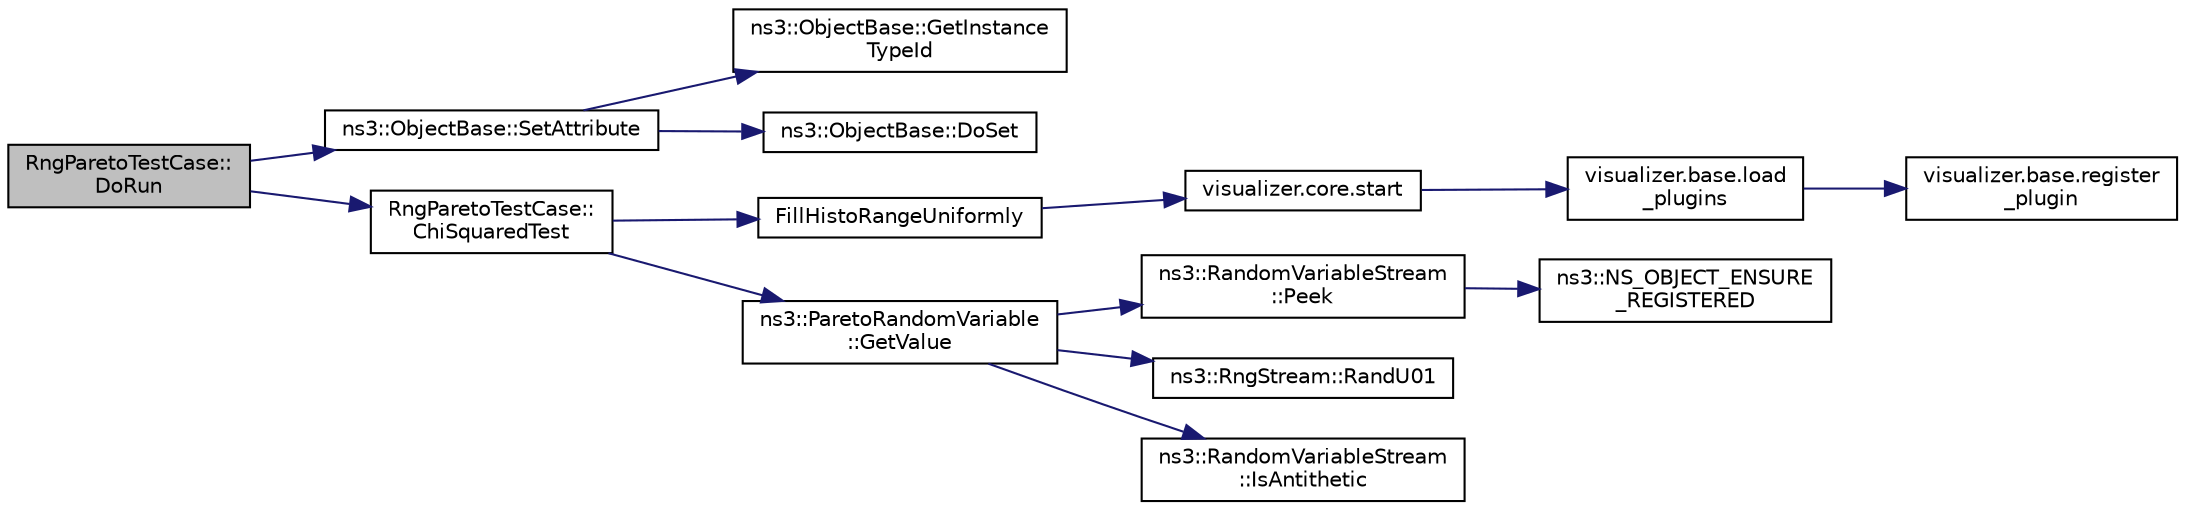 digraph "RngParetoTestCase::DoRun"
{
  edge [fontname="Helvetica",fontsize="10",labelfontname="Helvetica",labelfontsize="10"];
  node [fontname="Helvetica",fontsize="10",shape=record];
  rankdir="LR";
  Node1 [label="RngParetoTestCase::\lDoRun",height=0.2,width=0.4,color="black", fillcolor="grey75", style="filled", fontcolor="black"];
  Node1 -> Node2 [color="midnightblue",fontsize="10",style="solid"];
  Node2 [label="ns3::ObjectBase::SetAttribute",height=0.2,width=0.4,color="black", fillcolor="white", style="filled",URL="$d2/dac/classns3_1_1ObjectBase.html#ac60245d3ea4123bbc9b1d391f1f6592f"];
  Node2 -> Node3 [color="midnightblue",fontsize="10",style="solid"];
  Node3 [label="ns3::ObjectBase::GetInstance\lTypeId",height=0.2,width=0.4,color="black", fillcolor="white", style="filled",URL="$d2/dac/classns3_1_1ObjectBase.html#abe5b43a6f5b99a92a4c3122db31f06fb"];
  Node2 -> Node4 [color="midnightblue",fontsize="10",style="solid"];
  Node4 [label="ns3::ObjectBase::DoSet",height=0.2,width=0.4,color="black", fillcolor="white", style="filled",URL="$d2/dac/classns3_1_1ObjectBase.html#afe5f2f7b2fabc99aa33f9bb434e3b695"];
  Node1 -> Node5 [color="midnightblue",fontsize="10",style="solid"];
  Node5 [label="RngParetoTestCase::\lChiSquaredTest",height=0.2,width=0.4,color="black", fillcolor="white", style="filled",URL="$d5/d35/classRngParetoTestCase.html#a1b1a890069145d6fa0f9626d094ea57d"];
  Node5 -> Node6 [color="midnightblue",fontsize="10",style="solid"];
  Node6 [label="FillHistoRangeUniformly",height=0.2,width=0.4,color="black", fillcolor="white", style="filled",URL="$d5/d7e/rng-test-suite_8cc.html#ac2abe44da5ad81e1927f899392de4ada"];
  Node6 -> Node7 [color="midnightblue",fontsize="10",style="solid"];
  Node7 [label="visualizer.core.start",height=0.2,width=0.4,color="black", fillcolor="white", style="filled",URL="$df/d6c/namespacevisualizer_1_1core.html#a2a35e5d8a34af358b508dac8635754e0"];
  Node7 -> Node8 [color="midnightblue",fontsize="10",style="solid"];
  Node8 [label="visualizer.base.load\l_plugins",height=0.2,width=0.4,color="black", fillcolor="white", style="filled",URL="$d4/d39/namespacevisualizer_1_1base.html#ad171497a5ff1afe0a73bedaebf35448f"];
  Node8 -> Node9 [color="midnightblue",fontsize="10",style="solid"];
  Node9 [label="visualizer.base.register\l_plugin",height=0.2,width=0.4,color="black", fillcolor="white", style="filled",URL="$d4/d39/namespacevisualizer_1_1base.html#a6b0ffcff1e17ec4027496f50177e5b9e"];
  Node5 -> Node10 [color="midnightblue",fontsize="10",style="solid"];
  Node10 [label="ns3::ParetoRandomVariable\l::GetValue",height=0.2,width=0.4,color="black", fillcolor="white", style="filled",URL="$dd/d2e/classns3_1_1ParetoRandomVariable.html#a382e896b56412a86d009c4ec6140c2c5",tooltip="Returns a random double from a Pareto distribution with the specified scale, shape, and upper bound. "];
  Node10 -> Node11 [color="midnightblue",fontsize="10",style="solid"];
  Node11 [label="ns3::RandomVariableStream\l::Peek",height=0.2,width=0.4,color="black", fillcolor="white", style="filled",URL="$dc/daa/classns3_1_1RandomVariableStream.html#ac5aa8d691c061bcc88a909dc9b479222",tooltip="Get the pointer to the underlying RNG stream. "];
  Node11 -> Node12 [color="midnightblue",fontsize="10",style="solid"];
  Node12 [label="ns3::NS_OBJECT_ENSURE\l_REGISTERED",height=0.2,width=0.4,color="black", fillcolor="white", style="filled",URL="$d7/d2e/namespacens3.html#ac633cbd86ee5879afd4312a843a9ff8c"];
  Node10 -> Node13 [color="midnightblue",fontsize="10",style="solid"];
  Node13 [label="ns3::RngStream::RandU01",height=0.2,width=0.4,color="black", fillcolor="white", style="filled",URL="$da/d35/classns3_1_1RngStream.html#a46be36426b8bc712e9de468b63558c22"];
  Node10 -> Node14 [color="midnightblue",fontsize="10",style="solid"];
  Node14 [label="ns3::RandomVariableStream\l::IsAntithetic",height=0.2,width=0.4,color="black", fillcolor="white", style="filled",URL="$dc/daa/classns3_1_1RandomVariableStream.html#a7bf5175d624b14bd023f8c4f78bc5fd7",tooltip="Check if antithetic values will be generated. "];
}
